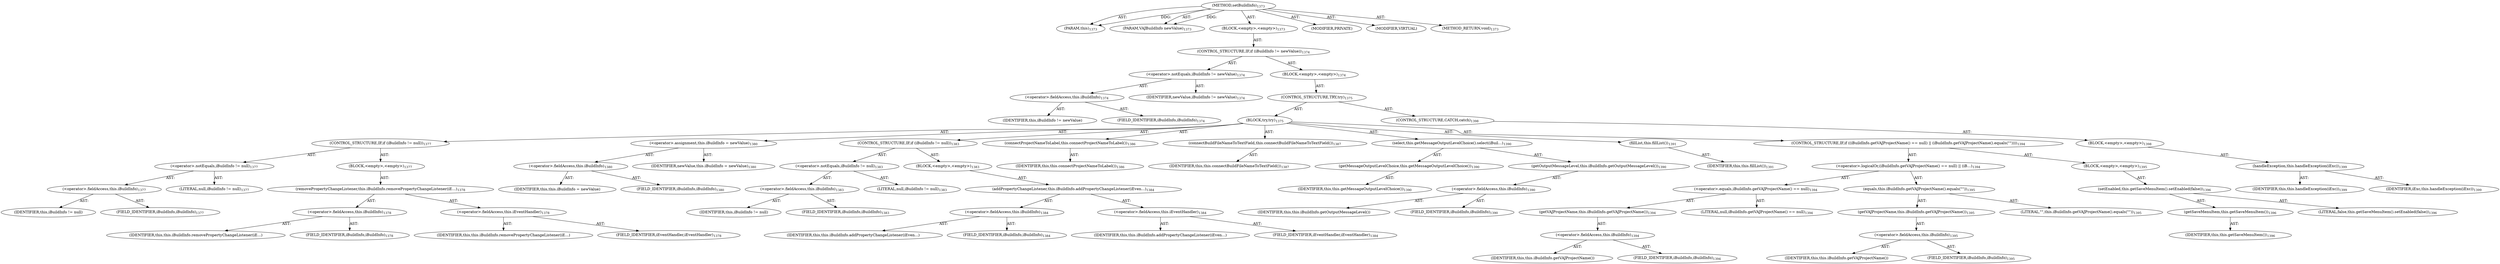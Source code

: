 digraph "setBuildInfo" {  
"111669149768" [label = <(METHOD,setBuildInfo)<SUB>1373</SUB>> ]
"115964117053" [label = <(PARAM,this)<SUB>1373</SUB>> ]
"115964117089" [label = <(PARAM,VAJBuildInfo newValue)<SUB>1373</SUB>> ]
"25769804031" [label = <(BLOCK,&lt;empty&gt;,&lt;empty&gt;)<SUB>1373</SUB>> ]
"47244640427" [label = <(CONTROL_STRUCTURE,IF,if (iBuildInfo != newValue))<SUB>1374</SUB>> ]
"30064772638" [label = <(&lt;operator&gt;.notEquals,iBuildInfo != newValue)<SUB>1374</SUB>> ]
"30064772639" [label = <(&lt;operator&gt;.fieldAccess,this.iBuildInfo)<SUB>1374</SUB>> ]
"68719477660" [label = <(IDENTIFIER,this,iBuildInfo != newValue)> ]
"55834575409" [label = <(FIELD_IDENTIFIER,iBuildInfo,iBuildInfo)<SUB>1374</SUB>> ]
"68719477661" [label = <(IDENTIFIER,newValue,iBuildInfo != newValue)<SUB>1374</SUB>> ]
"25769804032" [label = <(BLOCK,&lt;empty&gt;,&lt;empty&gt;)<SUB>1374</SUB>> ]
"47244640428" [label = <(CONTROL_STRUCTURE,TRY,try)<SUB>1375</SUB>> ]
"25769804033" [label = <(BLOCK,try,try)<SUB>1375</SUB>> ]
"47244640429" [label = <(CONTROL_STRUCTURE,IF,if (iBuildInfo != null))<SUB>1377</SUB>> ]
"30064772640" [label = <(&lt;operator&gt;.notEquals,iBuildInfo != null)<SUB>1377</SUB>> ]
"30064772641" [label = <(&lt;operator&gt;.fieldAccess,this.iBuildInfo)<SUB>1377</SUB>> ]
"68719477662" [label = <(IDENTIFIER,this,iBuildInfo != null)> ]
"55834575410" [label = <(FIELD_IDENTIFIER,iBuildInfo,iBuildInfo)<SUB>1377</SUB>> ]
"90194313564" [label = <(LITERAL,null,iBuildInfo != null)<SUB>1377</SUB>> ]
"25769804034" [label = <(BLOCK,&lt;empty&gt;,&lt;empty&gt;)<SUB>1377</SUB>> ]
"30064772642" [label = <(removePropertyChangeListener,this.iBuildInfo.removePropertyChangeListener(iE...)<SUB>1378</SUB>> ]
"30064772643" [label = <(&lt;operator&gt;.fieldAccess,this.iBuildInfo)<SUB>1378</SUB>> ]
"68719477663" [label = <(IDENTIFIER,this,this.iBuildInfo.removePropertyChangeListener(iE...)> ]
"55834575411" [label = <(FIELD_IDENTIFIER,iBuildInfo,iBuildInfo)<SUB>1378</SUB>> ]
"30064772644" [label = <(&lt;operator&gt;.fieldAccess,this.iEventHandler)<SUB>1378</SUB>> ]
"68719477664" [label = <(IDENTIFIER,this,this.iBuildInfo.removePropertyChangeListener(iE...)> ]
"55834575412" [label = <(FIELD_IDENTIFIER,iEventHandler,iEventHandler)<SUB>1378</SUB>> ]
"30064772645" [label = <(&lt;operator&gt;.assignment,this.iBuildInfo = newValue)<SUB>1380</SUB>> ]
"30064772646" [label = <(&lt;operator&gt;.fieldAccess,this.iBuildInfo)<SUB>1380</SUB>> ]
"68719477665" [label = <(IDENTIFIER,this,this.iBuildInfo = newValue)> ]
"55834575413" [label = <(FIELD_IDENTIFIER,iBuildInfo,iBuildInfo)<SUB>1380</SUB>> ]
"68719477666" [label = <(IDENTIFIER,newValue,this.iBuildInfo = newValue)<SUB>1380</SUB>> ]
"47244640430" [label = <(CONTROL_STRUCTURE,IF,if (iBuildInfo != null))<SUB>1383</SUB>> ]
"30064772647" [label = <(&lt;operator&gt;.notEquals,iBuildInfo != null)<SUB>1383</SUB>> ]
"30064772648" [label = <(&lt;operator&gt;.fieldAccess,this.iBuildInfo)<SUB>1383</SUB>> ]
"68719477667" [label = <(IDENTIFIER,this,iBuildInfo != null)> ]
"55834575414" [label = <(FIELD_IDENTIFIER,iBuildInfo,iBuildInfo)<SUB>1383</SUB>> ]
"90194313565" [label = <(LITERAL,null,iBuildInfo != null)<SUB>1383</SUB>> ]
"25769804035" [label = <(BLOCK,&lt;empty&gt;,&lt;empty&gt;)<SUB>1383</SUB>> ]
"30064772649" [label = <(addPropertyChangeListener,this.iBuildInfo.addPropertyChangeListener(iEven...)<SUB>1384</SUB>> ]
"30064772650" [label = <(&lt;operator&gt;.fieldAccess,this.iBuildInfo)<SUB>1384</SUB>> ]
"68719477668" [label = <(IDENTIFIER,this,this.iBuildInfo.addPropertyChangeListener(iEven...)> ]
"55834575415" [label = <(FIELD_IDENTIFIER,iBuildInfo,iBuildInfo)<SUB>1384</SUB>> ]
"30064772651" [label = <(&lt;operator&gt;.fieldAccess,this.iEventHandler)<SUB>1384</SUB>> ]
"68719477669" [label = <(IDENTIFIER,this,this.iBuildInfo.addPropertyChangeListener(iEven...)> ]
"55834575416" [label = <(FIELD_IDENTIFIER,iEventHandler,iEventHandler)<SUB>1384</SUB>> ]
"30064772652" [label = <(connectProjectNameToLabel,this.connectProjectNameToLabel())<SUB>1386</SUB>> ]
"68719476975" [label = <(IDENTIFIER,this,this.connectProjectNameToLabel())<SUB>1386</SUB>> ]
"30064772653" [label = <(connectBuildFileNameToTextField,this.connectBuildFileNameToTextField())<SUB>1387</SUB>> ]
"68719476976" [label = <(IDENTIFIER,this,this.connectBuildFileNameToTextField())<SUB>1387</SUB>> ]
"30064772654" [label = <(select,this.getMessageOutputLevelChoice().select(iBuil...)<SUB>1390</SUB>> ]
"30064772655" [label = <(getMessageOutputLevelChoice,this.getMessageOutputLevelChoice())<SUB>1390</SUB>> ]
"68719476977" [label = <(IDENTIFIER,this,this.getMessageOutputLevelChoice())<SUB>1390</SUB>> ]
"30064772656" [label = <(getOutputMessageLevel,this.iBuildInfo.getOutputMessageLevel())<SUB>1390</SUB>> ]
"30064772657" [label = <(&lt;operator&gt;.fieldAccess,this.iBuildInfo)<SUB>1390</SUB>> ]
"68719477670" [label = <(IDENTIFIER,this,this.iBuildInfo.getOutputMessageLevel())> ]
"55834575417" [label = <(FIELD_IDENTIFIER,iBuildInfo,iBuildInfo)<SUB>1390</SUB>> ]
"30064772658" [label = <(fillList,this.fillList())<SUB>1391</SUB>> ]
"68719476978" [label = <(IDENTIFIER,this,this.fillList())<SUB>1391</SUB>> ]
"47244640431" [label = <(CONTROL_STRUCTURE,IF,if ((iBuildInfo.getVAJProjectName() == null) || (iBuildInfo.getVAJProjectName().equals(&quot;&quot;))))<SUB>1394</SUB>> ]
"30064772659" [label = <(&lt;operator&gt;.logicalOr,(iBuildInfo.getVAJProjectName() == null) || (iB...)<SUB>1394</SUB>> ]
"30064772660" [label = <(&lt;operator&gt;.equals,iBuildInfo.getVAJProjectName() == null)<SUB>1394</SUB>> ]
"30064772661" [label = <(getVAJProjectName,this.iBuildInfo.getVAJProjectName())<SUB>1394</SUB>> ]
"30064772662" [label = <(&lt;operator&gt;.fieldAccess,this.iBuildInfo)<SUB>1394</SUB>> ]
"68719477671" [label = <(IDENTIFIER,this,this.iBuildInfo.getVAJProjectName())> ]
"55834575418" [label = <(FIELD_IDENTIFIER,iBuildInfo,iBuildInfo)<SUB>1394</SUB>> ]
"90194313566" [label = <(LITERAL,null,iBuildInfo.getVAJProjectName() == null)<SUB>1394</SUB>> ]
"30064772663" [label = <(equals,this.iBuildInfo.getVAJProjectName().equals(&quot;&quot;))<SUB>1395</SUB>> ]
"30064772664" [label = <(getVAJProjectName,this.iBuildInfo.getVAJProjectName())<SUB>1395</SUB>> ]
"30064772665" [label = <(&lt;operator&gt;.fieldAccess,this.iBuildInfo)<SUB>1395</SUB>> ]
"68719477672" [label = <(IDENTIFIER,this,this.iBuildInfo.getVAJProjectName())> ]
"55834575419" [label = <(FIELD_IDENTIFIER,iBuildInfo,iBuildInfo)<SUB>1395</SUB>> ]
"90194313567" [label = <(LITERAL,&quot;&quot;,this.iBuildInfo.getVAJProjectName().equals(&quot;&quot;))<SUB>1395</SUB>> ]
"25769804036" [label = <(BLOCK,&lt;empty&gt;,&lt;empty&gt;)<SUB>1395</SUB>> ]
"30064772666" [label = <(setEnabled,this.getSaveMenuItem().setEnabled(false))<SUB>1396</SUB>> ]
"30064772667" [label = <(getSaveMenuItem,this.getSaveMenuItem())<SUB>1396</SUB>> ]
"68719476979" [label = <(IDENTIFIER,this,this.getSaveMenuItem())<SUB>1396</SUB>> ]
"90194313568" [label = <(LITERAL,false,this.getSaveMenuItem().setEnabled(false))<SUB>1396</SUB>> ]
"47244640432" [label = <(CONTROL_STRUCTURE,CATCH,catch)<SUB>1398</SUB>> ]
"25769804037" [label = <(BLOCK,&lt;empty&gt;,&lt;empty&gt;)<SUB>1398</SUB>> ]
"30064772668" [label = <(handleException,this.handleException(iExc))<SUB>1399</SUB>> ]
"68719476980" [label = <(IDENTIFIER,this,this.handleException(iExc))<SUB>1399</SUB>> ]
"68719477673" [label = <(IDENTIFIER,iExc,this.handleException(iExc))<SUB>1399</SUB>> ]
"133143986366" [label = <(MODIFIER,PRIVATE)> ]
"133143986367" [label = <(MODIFIER,VIRTUAL)> ]
"128849018952" [label = <(METHOD_RETURN,void)<SUB>1373</SUB>> ]
  "111669149768" -> "115964117053"  [ label = "AST: "] 
  "111669149768" -> "115964117089"  [ label = "AST: "] 
  "111669149768" -> "25769804031"  [ label = "AST: "] 
  "111669149768" -> "133143986366"  [ label = "AST: "] 
  "111669149768" -> "133143986367"  [ label = "AST: "] 
  "111669149768" -> "128849018952"  [ label = "AST: "] 
  "25769804031" -> "47244640427"  [ label = "AST: "] 
  "47244640427" -> "30064772638"  [ label = "AST: "] 
  "47244640427" -> "25769804032"  [ label = "AST: "] 
  "30064772638" -> "30064772639"  [ label = "AST: "] 
  "30064772638" -> "68719477661"  [ label = "AST: "] 
  "30064772639" -> "68719477660"  [ label = "AST: "] 
  "30064772639" -> "55834575409"  [ label = "AST: "] 
  "25769804032" -> "47244640428"  [ label = "AST: "] 
  "47244640428" -> "25769804033"  [ label = "AST: "] 
  "47244640428" -> "47244640432"  [ label = "AST: "] 
  "25769804033" -> "47244640429"  [ label = "AST: "] 
  "25769804033" -> "30064772645"  [ label = "AST: "] 
  "25769804033" -> "47244640430"  [ label = "AST: "] 
  "25769804033" -> "30064772652"  [ label = "AST: "] 
  "25769804033" -> "30064772653"  [ label = "AST: "] 
  "25769804033" -> "30064772654"  [ label = "AST: "] 
  "25769804033" -> "30064772658"  [ label = "AST: "] 
  "25769804033" -> "47244640431"  [ label = "AST: "] 
  "47244640429" -> "30064772640"  [ label = "AST: "] 
  "47244640429" -> "25769804034"  [ label = "AST: "] 
  "30064772640" -> "30064772641"  [ label = "AST: "] 
  "30064772640" -> "90194313564"  [ label = "AST: "] 
  "30064772641" -> "68719477662"  [ label = "AST: "] 
  "30064772641" -> "55834575410"  [ label = "AST: "] 
  "25769804034" -> "30064772642"  [ label = "AST: "] 
  "30064772642" -> "30064772643"  [ label = "AST: "] 
  "30064772642" -> "30064772644"  [ label = "AST: "] 
  "30064772643" -> "68719477663"  [ label = "AST: "] 
  "30064772643" -> "55834575411"  [ label = "AST: "] 
  "30064772644" -> "68719477664"  [ label = "AST: "] 
  "30064772644" -> "55834575412"  [ label = "AST: "] 
  "30064772645" -> "30064772646"  [ label = "AST: "] 
  "30064772645" -> "68719477666"  [ label = "AST: "] 
  "30064772646" -> "68719477665"  [ label = "AST: "] 
  "30064772646" -> "55834575413"  [ label = "AST: "] 
  "47244640430" -> "30064772647"  [ label = "AST: "] 
  "47244640430" -> "25769804035"  [ label = "AST: "] 
  "30064772647" -> "30064772648"  [ label = "AST: "] 
  "30064772647" -> "90194313565"  [ label = "AST: "] 
  "30064772648" -> "68719477667"  [ label = "AST: "] 
  "30064772648" -> "55834575414"  [ label = "AST: "] 
  "25769804035" -> "30064772649"  [ label = "AST: "] 
  "30064772649" -> "30064772650"  [ label = "AST: "] 
  "30064772649" -> "30064772651"  [ label = "AST: "] 
  "30064772650" -> "68719477668"  [ label = "AST: "] 
  "30064772650" -> "55834575415"  [ label = "AST: "] 
  "30064772651" -> "68719477669"  [ label = "AST: "] 
  "30064772651" -> "55834575416"  [ label = "AST: "] 
  "30064772652" -> "68719476975"  [ label = "AST: "] 
  "30064772653" -> "68719476976"  [ label = "AST: "] 
  "30064772654" -> "30064772655"  [ label = "AST: "] 
  "30064772654" -> "30064772656"  [ label = "AST: "] 
  "30064772655" -> "68719476977"  [ label = "AST: "] 
  "30064772656" -> "30064772657"  [ label = "AST: "] 
  "30064772657" -> "68719477670"  [ label = "AST: "] 
  "30064772657" -> "55834575417"  [ label = "AST: "] 
  "30064772658" -> "68719476978"  [ label = "AST: "] 
  "47244640431" -> "30064772659"  [ label = "AST: "] 
  "47244640431" -> "25769804036"  [ label = "AST: "] 
  "30064772659" -> "30064772660"  [ label = "AST: "] 
  "30064772659" -> "30064772663"  [ label = "AST: "] 
  "30064772660" -> "30064772661"  [ label = "AST: "] 
  "30064772660" -> "90194313566"  [ label = "AST: "] 
  "30064772661" -> "30064772662"  [ label = "AST: "] 
  "30064772662" -> "68719477671"  [ label = "AST: "] 
  "30064772662" -> "55834575418"  [ label = "AST: "] 
  "30064772663" -> "30064772664"  [ label = "AST: "] 
  "30064772663" -> "90194313567"  [ label = "AST: "] 
  "30064772664" -> "30064772665"  [ label = "AST: "] 
  "30064772665" -> "68719477672"  [ label = "AST: "] 
  "30064772665" -> "55834575419"  [ label = "AST: "] 
  "25769804036" -> "30064772666"  [ label = "AST: "] 
  "30064772666" -> "30064772667"  [ label = "AST: "] 
  "30064772666" -> "90194313568"  [ label = "AST: "] 
  "30064772667" -> "68719476979"  [ label = "AST: "] 
  "47244640432" -> "25769804037"  [ label = "AST: "] 
  "25769804037" -> "30064772668"  [ label = "AST: "] 
  "30064772668" -> "68719476980"  [ label = "AST: "] 
  "30064772668" -> "68719477673"  [ label = "AST: "] 
  "111669149768" -> "115964117053"  [ label = "DDG: "] 
  "111669149768" -> "115964117089"  [ label = "DDG: "] 
}
